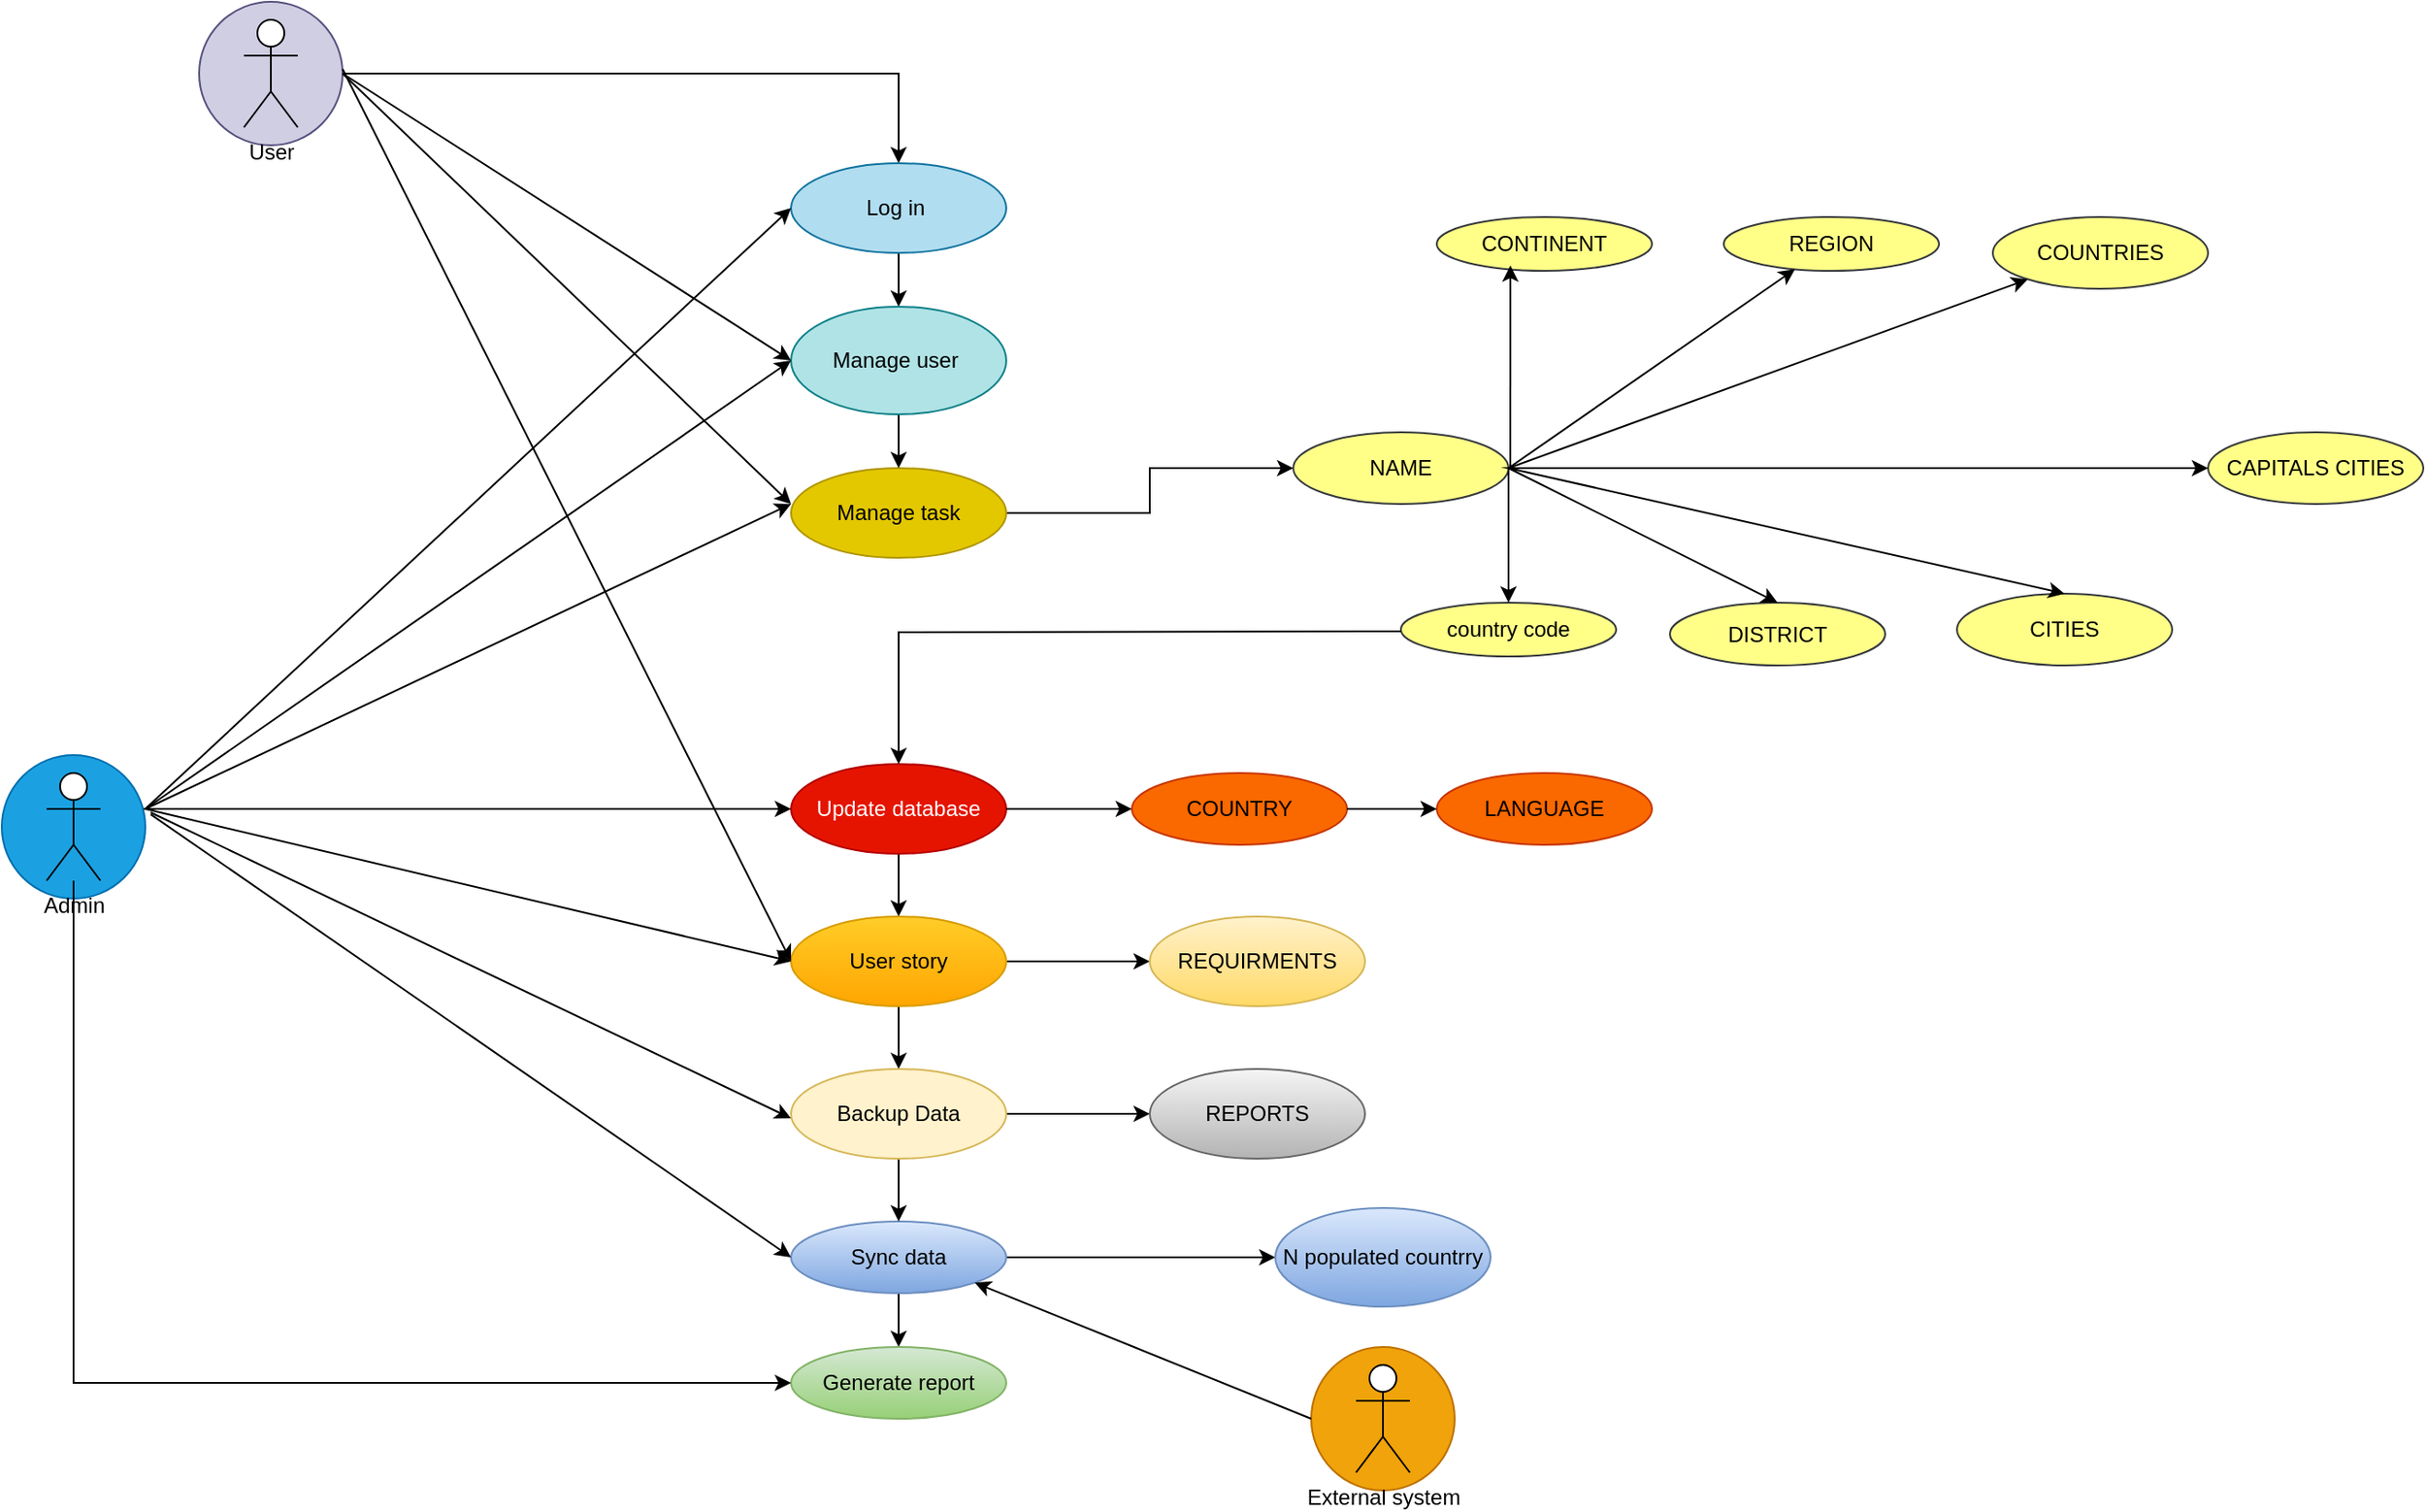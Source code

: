 <mxfile version="26.0.15">
  <diagram name="Page-1" id="T8xCq8YEDl1LN1_c2CVZ">
    <mxGraphModel dx="1826" dy="1181" grid="1" gridSize="10" guides="1" tooltips="1" connect="1" arrows="1" fold="1" page="0" pageScale="1" pageWidth="850" pageHeight="1100" math="0" shadow="0">
      <root>
        <mxCell id="0" />
        <mxCell id="1" parent="0" />
        <mxCell id="6LMTRIs1-OpR8eB_vIV9-89" style="edgeStyle=orthogonalEdgeStyle;rounded=0;orthogonalLoop=1;jettySize=auto;html=1;exitX=1;exitY=0.5;exitDx=0;exitDy=0;entryX=0.5;entryY=0;entryDx=0;entryDy=0;" edge="1" parent="1" source="6LMTRIs1-OpR8eB_vIV9-78" target="6LMTRIs1-OpR8eB_vIV9-6">
          <mxGeometry relative="1" as="geometry" />
        </mxCell>
        <mxCell id="6LMTRIs1-OpR8eB_vIV9-78" value="" style="ellipse;whiteSpace=wrap;html=1;aspect=fixed;fillColor=#d0cee2;strokeColor=#56517e;" vertex="1" parent="1">
          <mxGeometry x="50" y="-80" width="80" height="80" as="geometry" />
        </mxCell>
        <mxCell id="6LMTRIs1-OpR8eB_vIV9-77" value="" style="ellipse;whiteSpace=wrap;html=1;aspect=fixed;fillColor=#1ba1e2;fontColor=#ffffff;strokeColor=#006EAF;" vertex="1" parent="1">
          <mxGeometry x="-60" y="340" width="80" height="80" as="geometry" />
        </mxCell>
        <mxCell id="6LMTRIs1-OpR8eB_vIV9-76" value="" style="ellipse;whiteSpace=wrap;html=1;aspect=fixed;fillColor=#f0a30a;fontColor=#000000;strokeColor=#BD7000;" vertex="1" parent="1">
          <mxGeometry x="670" y="670" width="80" height="80" as="geometry" />
        </mxCell>
        <mxCell id="6LMTRIs1-OpR8eB_vIV9-104" style="edgeStyle=orthogonalEdgeStyle;rounded=0;orthogonalLoop=1;jettySize=auto;html=1;exitX=0.5;exitY=1;exitDx=0;exitDy=0;entryX=0.5;entryY=0;entryDx=0;entryDy=0;" edge="1" parent="1" source="6LMTRIs1-OpR8eB_vIV9-6" target="6LMTRIs1-OpR8eB_vIV9-46">
          <mxGeometry relative="1" as="geometry" />
        </mxCell>
        <mxCell id="6LMTRIs1-OpR8eB_vIV9-6" value="Log in&amp;nbsp;" style="ellipse;whiteSpace=wrap;html=1;fillColor=#b1ddf0;strokeColor=#10739e;" vertex="1" parent="1">
          <mxGeometry x="380" y="10" width="120" height="50" as="geometry" />
        </mxCell>
        <mxCell id="6LMTRIs1-OpR8eB_vIV9-81" style="edgeStyle=orthogonalEdgeStyle;rounded=0;orthogonalLoop=1;jettySize=auto;html=1;entryX=0;entryY=0.5;entryDx=0;entryDy=0;" edge="1" parent="1" source="6LMTRIs1-OpR8eB_vIV9-9" target="6LMTRIs1-OpR8eB_vIV9-33">
          <mxGeometry relative="1" as="geometry" />
        </mxCell>
        <mxCell id="6LMTRIs1-OpR8eB_vIV9-9" value="Manage task" style="ellipse;whiteSpace=wrap;html=1;fillColor=#e3c800;strokeColor=#B09500;fontColor=#000000;" vertex="1" parent="1">
          <mxGeometry x="380" y="180" width="120" height="50" as="geometry" />
        </mxCell>
        <mxCell id="6LMTRIs1-OpR8eB_vIV9-106" style="edgeStyle=orthogonalEdgeStyle;rounded=0;orthogonalLoop=1;jettySize=auto;html=1;exitX=0.5;exitY=1;exitDx=0;exitDy=0;entryX=0.5;entryY=0;entryDx=0;entryDy=0;" edge="1" parent="1" source="6LMTRIs1-OpR8eB_vIV9-10" target="6LMTRIs1-OpR8eB_vIV9-12">
          <mxGeometry relative="1" as="geometry" />
        </mxCell>
        <mxCell id="6LMTRIs1-OpR8eB_vIV9-10" value="Update database" style="ellipse;whiteSpace=wrap;html=1;fillColor=#e51400;fontColor=#ffffff;strokeColor=#B20000;" vertex="1" parent="1">
          <mxGeometry x="380" y="345" width="120" height="50" as="geometry" />
        </mxCell>
        <mxCell id="6LMTRIs1-OpR8eB_vIV9-11" style="edgeStyle=orthogonalEdgeStyle;rounded=0;orthogonalLoop=1;jettySize=auto;html=1;exitX=0.5;exitY=1;exitDx=0;exitDy=0;" edge="1" parent="1" source="6LMTRIs1-OpR8eB_vIV9-9" target="6LMTRIs1-OpR8eB_vIV9-9">
          <mxGeometry relative="1" as="geometry" />
        </mxCell>
        <mxCell id="6LMTRIs1-OpR8eB_vIV9-69" value="" style="edgeStyle=orthogonalEdgeStyle;rounded=0;orthogonalLoop=1;jettySize=auto;html=1;" edge="1" parent="1" source="6LMTRIs1-OpR8eB_vIV9-12" target="6LMTRIs1-OpR8eB_vIV9-68">
          <mxGeometry relative="1" as="geometry" />
        </mxCell>
        <mxCell id="6LMTRIs1-OpR8eB_vIV9-107" style="edgeStyle=orthogonalEdgeStyle;rounded=0;orthogonalLoop=1;jettySize=auto;html=1;exitX=0.5;exitY=1;exitDx=0;exitDy=0;" edge="1" parent="1" source="6LMTRIs1-OpR8eB_vIV9-12" target="6LMTRIs1-OpR8eB_vIV9-47">
          <mxGeometry relative="1" as="geometry" />
        </mxCell>
        <mxCell id="6LMTRIs1-OpR8eB_vIV9-12" value="User story" style="ellipse;whiteSpace=wrap;html=1;fillColor=#ffcd28;gradientColor=#ffa500;strokeColor=#d79b00;" vertex="1" parent="1">
          <mxGeometry x="380" y="430" width="120" height="50" as="geometry" />
        </mxCell>
        <mxCell id="6LMTRIs1-OpR8eB_vIV9-67" style="edgeStyle=orthogonalEdgeStyle;rounded=0;orthogonalLoop=1;jettySize=auto;html=1;entryX=0;entryY=0.5;entryDx=0;entryDy=0;" edge="1" parent="1" source="6LMTRIs1-OpR8eB_vIV9-13" target="6LMTRIs1-OpR8eB_vIV9-34">
          <mxGeometry relative="1" as="geometry" />
        </mxCell>
        <mxCell id="6LMTRIs1-OpR8eB_vIV9-109" style="edgeStyle=orthogonalEdgeStyle;rounded=0;orthogonalLoop=1;jettySize=auto;html=1;exitX=0.5;exitY=1;exitDx=0;exitDy=0;entryX=0.5;entryY=0;entryDx=0;entryDy=0;" edge="1" parent="1" source="6LMTRIs1-OpR8eB_vIV9-13" target="6LMTRIs1-OpR8eB_vIV9-14">
          <mxGeometry relative="1" as="geometry" />
        </mxCell>
        <mxCell id="6LMTRIs1-OpR8eB_vIV9-13" value="Sync data" style="ellipse;whiteSpace=wrap;html=1;fillColor=#dae8fc;gradientColor=#7ea6e0;strokeColor=#6c8ebf;" vertex="1" parent="1">
          <mxGeometry x="380" y="600" width="120" height="40" as="geometry" />
        </mxCell>
        <mxCell id="6LMTRIs1-OpR8eB_vIV9-14" value="Generate report" style="ellipse;whiteSpace=wrap;html=1;fillColor=#d5e8d4;gradientColor=#97d077;strokeColor=#82b366;" vertex="1" parent="1">
          <mxGeometry x="380" y="670" width="120" height="40" as="geometry" />
        </mxCell>
        <mxCell id="6LMTRIs1-OpR8eB_vIV9-25" value="COUNTRIES" style="ellipse;whiteSpace=wrap;html=1;fillColor=#ffff88;strokeColor=#36393d;" vertex="1" parent="1">
          <mxGeometry x="1050" y="40" width="120" height="40" as="geometry" />
        </mxCell>
        <mxCell id="6LMTRIs1-OpR8eB_vIV9-26" value="CITIES" style="ellipse;whiteSpace=wrap;html=1;fillColor=#ffff88;strokeColor=#36393d;" vertex="1" parent="1">
          <mxGeometry x="1030" y="250" width="120" height="40" as="geometry" />
        </mxCell>
        <mxCell id="6LMTRIs1-OpR8eB_vIV9-27" value="CAPITALS CITIES" style="ellipse;whiteSpace=wrap;html=1;fillColor=#ffff88;strokeColor=#36393d;" vertex="1" parent="1">
          <mxGeometry x="1170" y="160" width="120" height="40" as="geometry" />
        </mxCell>
        <mxCell id="6LMTRIs1-OpR8eB_vIV9-28" value="REGION" style="ellipse;whiteSpace=wrap;html=1;fillColor=#ffff88;strokeColor=#36393d;" vertex="1" parent="1">
          <mxGeometry x="900" y="40" width="120" height="30" as="geometry" />
        </mxCell>
        <mxCell id="6LMTRIs1-OpR8eB_vIV9-29" value="CONTINENT" style="ellipse;whiteSpace=wrap;html=1;fillColor=#ffff88;strokeColor=#36393d;" vertex="1" parent="1">
          <mxGeometry x="740" y="40" width="120" height="30" as="geometry" />
        </mxCell>
        <mxCell id="6LMTRIs1-OpR8eB_vIV9-30" value="LANGUAGE" style="ellipse;whiteSpace=wrap;html=1;fillColor=#fa6800;fontColor=#000000;strokeColor=#C73500;" vertex="1" parent="1">
          <mxGeometry x="740" y="350" width="120" height="40" as="geometry" />
        </mxCell>
        <mxCell id="6LMTRIs1-OpR8eB_vIV9-31" value="COUNTRY" style="ellipse;whiteSpace=wrap;html=1;fillColor=#fa6800;fontColor=#000000;strokeColor=#C73500;" vertex="1" parent="1">
          <mxGeometry x="570" y="350" width="120" height="40" as="geometry" />
        </mxCell>
        <mxCell id="6LMTRIs1-OpR8eB_vIV9-32" value="DISTRICT" style="ellipse;whiteSpace=wrap;html=1;fillColor=#ffff88;strokeColor=#36393d;" vertex="1" parent="1">
          <mxGeometry x="870" y="255" width="120" height="35" as="geometry" />
        </mxCell>
        <mxCell id="6LMTRIs1-OpR8eB_vIV9-33" value="NAME" style="ellipse;whiteSpace=wrap;html=1;fillColor=#ffff88;strokeColor=#36393d;" vertex="1" parent="1">
          <mxGeometry x="660" y="160" width="120" height="40" as="geometry" />
        </mxCell>
        <mxCell id="6LMTRIs1-OpR8eB_vIV9-34" value="N populated countrry" style="ellipse;whiteSpace=wrap;html=1;fillColor=#dae8fc;gradientColor=#7ea6e0;strokeColor=#6c8ebf;" vertex="1" parent="1">
          <mxGeometry x="650" y="592.5" width="120" height="55" as="geometry" />
        </mxCell>
        <mxCell id="6LMTRIs1-OpR8eB_vIV9-38" value="country code" style="ellipse;whiteSpace=wrap;html=1;fillColor=#ffff88;strokeColor=#36393d;" vertex="1" parent="1">
          <mxGeometry x="720" y="255" width="120" height="30" as="geometry" />
        </mxCell>
        <mxCell id="6LMTRIs1-OpR8eB_vIV9-105" style="edgeStyle=orthogonalEdgeStyle;rounded=0;orthogonalLoop=1;jettySize=auto;html=1;exitX=0.5;exitY=1;exitDx=0;exitDy=0;entryX=0.5;entryY=0;entryDx=0;entryDy=0;" edge="1" parent="1" source="6LMTRIs1-OpR8eB_vIV9-46" target="6LMTRIs1-OpR8eB_vIV9-9">
          <mxGeometry relative="1" as="geometry" />
        </mxCell>
        <mxCell id="6LMTRIs1-OpR8eB_vIV9-46" value="Manage user&amp;nbsp;" style="ellipse;whiteSpace=wrap;html=1;fillColor=#b0e3e6;strokeColor=#0e8088;" vertex="1" parent="1">
          <mxGeometry x="380" y="90" width="120" height="60" as="geometry" />
        </mxCell>
        <mxCell id="6LMTRIs1-OpR8eB_vIV9-71" value="" style="edgeStyle=orthogonalEdgeStyle;rounded=0;orthogonalLoop=1;jettySize=auto;html=1;" edge="1" parent="1" source="6LMTRIs1-OpR8eB_vIV9-47" target="6LMTRIs1-OpR8eB_vIV9-70">
          <mxGeometry relative="1" as="geometry" />
        </mxCell>
        <mxCell id="6LMTRIs1-OpR8eB_vIV9-108" style="edgeStyle=orthogonalEdgeStyle;rounded=0;orthogonalLoop=1;jettySize=auto;html=1;exitX=0.5;exitY=1;exitDx=0;exitDy=0;entryX=0.5;entryY=0;entryDx=0;entryDy=0;" edge="1" parent="1" source="6LMTRIs1-OpR8eB_vIV9-47" target="6LMTRIs1-OpR8eB_vIV9-13">
          <mxGeometry relative="1" as="geometry" />
        </mxCell>
        <mxCell id="6LMTRIs1-OpR8eB_vIV9-47" value="Backup Data" style="ellipse;whiteSpace=wrap;html=1;fillColor=#fff2cc;strokeColor=#d6b656;" vertex="1" parent="1">
          <mxGeometry x="380" y="515" width="120" height="50" as="geometry" />
        </mxCell>
        <mxCell id="6LMTRIs1-OpR8eB_vIV9-48" style="edgeStyle=orthogonalEdgeStyle;rounded=0;orthogonalLoop=1;jettySize=auto;html=1;exitX=0.5;exitY=1;exitDx=0;exitDy=0;" edge="1" parent="1" source="6LMTRIs1-OpR8eB_vIV9-34" target="6LMTRIs1-OpR8eB_vIV9-34">
          <mxGeometry relative="1" as="geometry" />
        </mxCell>
        <mxCell id="6LMTRIs1-OpR8eB_vIV9-51" value="" style="endArrow=classic;html=1;rounded=0;" edge="1" parent="1" target="6LMTRIs1-OpR8eB_vIV9-28">
          <mxGeometry width="50" height="50" relative="1" as="geometry">
            <mxPoint x="780" y="180" as="sourcePoint" />
            <mxPoint x="840" y="130" as="targetPoint" />
          </mxGeometry>
        </mxCell>
        <mxCell id="6LMTRIs1-OpR8eB_vIV9-52" value="" style="endArrow=classic;html=1;rounded=0;entryX=0.342;entryY=0.9;entryDx=0;entryDy=0;entryPerimeter=0;" edge="1" parent="1" target="6LMTRIs1-OpR8eB_vIV9-29">
          <mxGeometry width="50" height="50" relative="1" as="geometry">
            <mxPoint x="781" y="180" as="sourcePoint" />
            <mxPoint x="870" y="60" as="targetPoint" />
          </mxGeometry>
        </mxCell>
        <mxCell id="6LMTRIs1-OpR8eB_vIV9-53" value="" style="endArrow=classic;html=1;rounded=0;" edge="1" parent="1" target="6LMTRIs1-OpR8eB_vIV9-25">
          <mxGeometry width="50" height="50" relative="1" as="geometry">
            <mxPoint x="780" y="180" as="sourcePoint" />
            <mxPoint x="1100" y="130" as="targetPoint" />
          </mxGeometry>
        </mxCell>
        <mxCell id="6LMTRIs1-OpR8eB_vIV9-54" value="" style="endArrow=classic;html=1;rounded=0;entryX=0;entryY=0.5;entryDx=0;entryDy=0;" edge="1" parent="1" target="6LMTRIs1-OpR8eB_vIV9-27">
          <mxGeometry width="50" height="50" relative="1" as="geometry">
            <mxPoint x="790" y="180" as="sourcePoint" />
            <mxPoint x="1110" y="205" as="targetPoint" />
          </mxGeometry>
        </mxCell>
        <mxCell id="6LMTRIs1-OpR8eB_vIV9-55" value="" style="endArrow=classic;html=1;rounded=0;entryX=0.5;entryY=0;entryDx=0;entryDy=0;" edge="1" parent="1" target="6LMTRIs1-OpR8eB_vIV9-26">
          <mxGeometry width="50" height="50" relative="1" as="geometry">
            <mxPoint x="790" y="180" as="sourcePoint" />
            <mxPoint x="1030" y="240" as="targetPoint" />
            <Array as="points">
              <mxPoint x="780" y="180" />
            </Array>
          </mxGeometry>
        </mxCell>
        <mxCell id="6LMTRIs1-OpR8eB_vIV9-56" value="" style="endArrow=classic;html=1;rounded=0;entryX=0.5;entryY=0;entryDx=0;entryDy=0;exitX=1;exitY=0.5;exitDx=0;exitDy=0;" edge="1" parent="1" source="6LMTRIs1-OpR8eB_vIV9-33" target="6LMTRIs1-OpR8eB_vIV9-32">
          <mxGeometry width="50" height="50" relative="1" as="geometry">
            <mxPoint x="790" y="180" as="sourcePoint" />
            <mxPoint x="890" y="230" as="targetPoint" />
          </mxGeometry>
        </mxCell>
        <mxCell id="6LMTRIs1-OpR8eB_vIV9-57" value="" style="endArrow=classic;html=1;rounded=0;entryX=0.5;entryY=0;entryDx=0;entryDy=0;exitX=1;exitY=0.5;exitDx=0;exitDy=0;" edge="1" parent="1" source="6LMTRIs1-OpR8eB_vIV9-33" target="6LMTRIs1-OpR8eB_vIV9-38">
          <mxGeometry width="50" height="50" relative="1" as="geometry">
            <mxPoint x="780" y="200" as="sourcePoint" />
            <mxPoint x="810" y="225" as="targetPoint" />
          </mxGeometry>
        </mxCell>
        <mxCell id="6LMTRIs1-OpR8eB_vIV9-58" value="" style="endArrow=classic;html=1;rounded=0;entryX=0;entryY=0.5;entryDx=0;entryDy=0;exitX=1;exitY=0.5;exitDx=0;exitDy=0;" edge="1" parent="1" source="6LMTRIs1-OpR8eB_vIV9-10" target="6LMTRIs1-OpR8eB_vIV9-31">
          <mxGeometry width="50" height="50" relative="1" as="geometry">
            <mxPoint x="500" y="380" as="sourcePoint" />
            <mxPoint x="550" y="330" as="targetPoint" />
          </mxGeometry>
        </mxCell>
        <mxCell id="6LMTRIs1-OpR8eB_vIV9-59" value="" style="endArrow=classic;html=1;rounded=0;entryX=0;entryY=0.5;entryDx=0;entryDy=0;" edge="1" parent="1" target="6LMTRIs1-OpR8eB_vIV9-30">
          <mxGeometry width="50" height="50" relative="1" as="geometry">
            <mxPoint x="690" y="370" as="sourcePoint" />
            <mxPoint x="740" y="320" as="targetPoint" />
          </mxGeometry>
        </mxCell>
        <mxCell id="6LMTRIs1-OpR8eB_vIV9-61" value="User" style="shape=umlActor;verticalLabelPosition=bottom;verticalAlign=top;html=1;outlineConnect=0;" vertex="1" parent="1">
          <mxGeometry x="75" y="-70" width="30" height="60" as="geometry" />
        </mxCell>
        <mxCell id="6LMTRIs1-OpR8eB_vIV9-102" style="edgeStyle=orthogonalEdgeStyle;rounded=0;orthogonalLoop=1;jettySize=auto;html=1;entryX=0;entryY=0.5;entryDx=0;entryDy=0;" edge="1" parent="1" source="6LMTRIs1-OpR8eB_vIV9-62" target="6LMTRIs1-OpR8eB_vIV9-14">
          <mxGeometry relative="1" as="geometry">
            <mxPoint x="-20" y="820" as="targetPoint" />
            <Array as="points">
              <mxPoint x="-20" y="690" />
            </Array>
          </mxGeometry>
        </mxCell>
        <mxCell id="6LMTRIs1-OpR8eB_vIV9-62" value="Admin" style="shape=umlActor;verticalLabelPosition=bottom;verticalAlign=top;html=1;outlineConnect=0;" vertex="1" parent="1">
          <mxGeometry x="-35" y="350" width="30" height="60" as="geometry" />
        </mxCell>
        <mxCell id="6LMTRIs1-OpR8eB_vIV9-64" value="External system" style="shape=umlActor;verticalLabelPosition=bottom;verticalAlign=top;html=1;outlineConnect=0;" vertex="1" parent="1">
          <mxGeometry x="695" y="680" width="30" height="60" as="geometry" />
        </mxCell>
        <mxCell id="6LMTRIs1-OpR8eB_vIV9-66" style="edgeStyle=orthogonalEdgeStyle;rounded=0;orthogonalLoop=1;jettySize=auto;html=1;" edge="1" parent="1" target="6LMTRIs1-OpR8eB_vIV9-10">
          <mxGeometry relative="1" as="geometry">
            <mxPoint x="720" y="271" as="sourcePoint" />
            <mxPoint x="520" y="354" as="targetPoint" />
          </mxGeometry>
        </mxCell>
        <mxCell id="6LMTRIs1-OpR8eB_vIV9-68" value="REQUIRMENTS" style="ellipse;whiteSpace=wrap;html=1;fillColor=#fff2cc;gradientColor=#ffd966;strokeColor=#d6b656;" vertex="1" parent="1">
          <mxGeometry x="580" y="430" width="120" height="50" as="geometry" />
        </mxCell>
        <mxCell id="6LMTRIs1-OpR8eB_vIV9-70" value="REPORTS" style="ellipse;whiteSpace=wrap;html=1;fillColor=#f5f5f5;gradientColor=#b3b3b3;strokeColor=#666666;" vertex="1" parent="1">
          <mxGeometry x="580" y="515" width="120" height="50" as="geometry" />
        </mxCell>
        <mxCell id="6LMTRIs1-OpR8eB_vIV9-83" value="" style="endArrow=classic;html=1;rounded=0;exitX=0;exitY=0.5;exitDx=0;exitDy=0;entryX=1;entryY=1;entryDx=0;entryDy=0;" edge="1" parent="1" source="6LMTRIs1-OpR8eB_vIV9-76" target="6LMTRIs1-OpR8eB_vIV9-13">
          <mxGeometry width="50" height="50" relative="1" as="geometry">
            <mxPoint x="622.04" y="719" as="sourcePoint" />
            <mxPoint x="460" y="650" as="targetPoint" />
          </mxGeometry>
        </mxCell>
        <mxCell id="6LMTRIs1-OpR8eB_vIV9-85" value="" style="endArrow=classic;html=1;rounded=0;exitX=1;exitY=0.5;exitDx=0;exitDy=0;" edge="1" parent="1" source="6LMTRIs1-OpR8eB_vIV9-78">
          <mxGeometry width="50" height="50" relative="1" as="geometry">
            <mxPoint x="220" y="112" as="sourcePoint" />
            <mxPoint x="380" y="120" as="targetPoint" />
          </mxGeometry>
        </mxCell>
        <mxCell id="6LMTRIs1-OpR8eB_vIV9-86" value="" style="endArrow=classic;html=1;rounded=0;exitX=1;exitY=0.5;exitDx=0;exitDy=0;" edge="1" parent="1" source="6LMTRIs1-OpR8eB_vIV9-78">
          <mxGeometry width="50" height="50" relative="1" as="geometry">
            <mxPoint x="330" y="250" as="sourcePoint" />
            <mxPoint x="380" y="200" as="targetPoint" />
          </mxGeometry>
        </mxCell>
        <mxCell id="6LMTRIs1-OpR8eB_vIV9-87" value="" style="endArrow=classic;html=1;rounded=0;exitX=1;exitY=0.5;exitDx=0;exitDy=0;entryX=0;entryY=0.5;entryDx=0;entryDy=0;" edge="1" parent="1" target="6LMTRIs1-OpR8eB_vIV9-12">
          <mxGeometry width="50" height="50" relative="1" as="geometry">
            <mxPoint x="130" y="-42.5" as="sourcePoint" />
            <mxPoint x="370" y="452.5" as="targetPoint" />
          </mxGeometry>
        </mxCell>
        <mxCell id="6LMTRIs1-OpR8eB_vIV9-91" value="" style="endArrow=classic;html=1;rounded=0;entryX=0;entryY=0.5;entryDx=0;entryDy=0;" edge="1" parent="1" target="6LMTRIs1-OpR8eB_vIV9-6">
          <mxGeometry width="50" height="50" relative="1" as="geometry">
            <mxPoint x="20" y="370" as="sourcePoint" />
            <mxPoint x="70" y="320" as="targetPoint" />
          </mxGeometry>
        </mxCell>
        <mxCell id="6LMTRIs1-OpR8eB_vIV9-92" value="" style="endArrow=classic;html=1;rounded=0;" edge="1" parent="1">
          <mxGeometry width="50" height="50" relative="1" as="geometry">
            <mxPoint x="20" y="370" as="sourcePoint" />
            <mxPoint x="380" y="120" as="targetPoint" />
          </mxGeometry>
        </mxCell>
        <mxCell id="6LMTRIs1-OpR8eB_vIV9-93" value="" style="endArrow=classic;html=1;rounded=0;" edge="1" parent="1">
          <mxGeometry width="50" height="50" relative="1" as="geometry">
            <mxPoint x="20" y="370" as="sourcePoint" />
            <mxPoint x="380" y="200" as="targetPoint" />
          </mxGeometry>
        </mxCell>
        <mxCell id="6LMTRIs1-OpR8eB_vIV9-94" value="" style="endArrow=classic;html=1;rounded=0;exitX=0.988;exitY=0.375;exitDx=0;exitDy=0;exitPerimeter=0;entryX=0;entryY=0.5;entryDx=0;entryDy=0;" edge="1" parent="1" source="6LMTRIs1-OpR8eB_vIV9-77" target="6LMTRIs1-OpR8eB_vIV9-10">
          <mxGeometry width="50" height="50" relative="1" as="geometry">
            <mxPoint x="30" y="370" as="sourcePoint" />
            <mxPoint x="190" y="340" as="targetPoint" />
          </mxGeometry>
        </mxCell>
        <mxCell id="6LMTRIs1-OpR8eB_vIV9-95" value="" style="endArrow=classic;html=1;rounded=0;entryX=0;entryY=0.5;entryDx=0;entryDy=0;" edge="1" parent="1" target="6LMTRIs1-OpR8eB_vIV9-12">
          <mxGeometry width="50" height="50" relative="1" as="geometry">
            <mxPoint x="20" y="370" as="sourcePoint" />
            <mxPoint x="130" y="380" as="targetPoint" />
          </mxGeometry>
        </mxCell>
        <mxCell id="6LMTRIs1-OpR8eB_vIV9-96" value="" style="endArrow=classic;html=1;rounded=0;exitX=1.038;exitY=0.4;exitDx=0;exitDy=0;exitPerimeter=0;" edge="1" parent="1" source="6LMTRIs1-OpR8eB_vIV9-77">
          <mxGeometry width="50" height="50" relative="1" as="geometry">
            <mxPoint x="330" y="592.5" as="sourcePoint" />
            <mxPoint x="380" y="542.5" as="targetPoint" />
          </mxGeometry>
        </mxCell>
        <mxCell id="6LMTRIs1-OpR8eB_vIV9-97" value="" style="endArrow=classic;html=1;rounded=0;exitX=1.038;exitY=0.413;exitDx=0;exitDy=0;exitPerimeter=0;" edge="1" parent="1" source="6LMTRIs1-OpR8eB_vIV9-77">
          <mxGeometry width="50" height="50" relative="1" as="geometry">
            <mxPoint x="330" y="670" as="sourcePoint" />
            <mxPoint x="380" y="620" as="targetPoint" />
          </mxGeometry>
        </mxCell>
      </root>
    </mxGraphModel>
  </diagram>
</mxfile>

